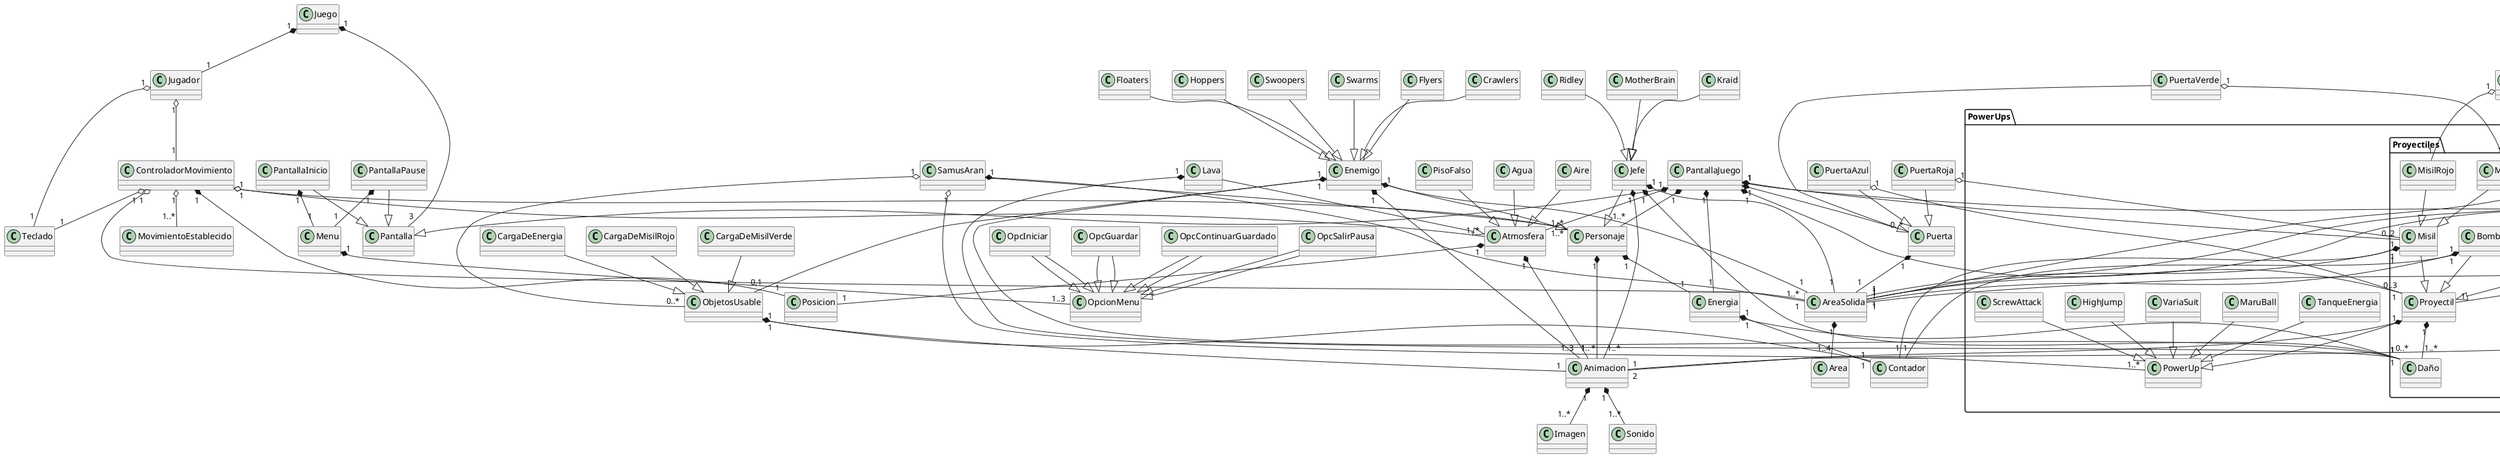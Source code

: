 @startuml Metroid

class Juego 
class Jugador

class Pantalla
class PantallaPause
class PantallaJuego
class PantallaInicio
class Menu
class OpcionMenu
class OpcIniciar
class OpcGuardar
class OpcContinuarGuardado
class OpcSalirPausa

class Piso
class PisoSolido
class PisoQuebradiso
class PisoDestruibleMisilRojo
class PisoDestruibleMisilVerde
class PisoDestruibleDash

package PowerUps{
class PowerUp
class TanqueEnergia
class MaruBall
Class VariaSuit
class HighJump
class ScrewAttack

package Proyectiles{
class Proyectil
class Daño
class Beam
class LongBeam
class IceBeam
class WaveBeam
class ShortBeam
class Bombs
class Misil
class MisilRojo
class MisilVerde
}
}

Class Puerta
class PuertaAzul
class PuertaRoja
class PuertaVerde

class Contador
class ControladorMovimiento
class Posicion
class AreaSolida
class Area
class MovimientoEstablecido
class Teclado

class Personaje
class Enemigo
class Floaters
class Hoppers
class Swoopers
class Swarms
class Flyers
class Crawlers
class Jefe
class Ridley
class MotherBrain
class Kraid
class SamusAran 
class Energia


class ObjetosUsable
class CargaDeEnergia
class CargaDeMisilRojo
class CargaDeMisilVerde

class Atmosfera
class Agua
class Lava 
class Aire
class PisoFalso

class Animacion
class Imagen
class Sonido

Juego "1" *-- "1" Jugador
Juego "1" *-- " 3" Pantalla
Jugador "1" o-- "1" Teclado
Jugador "1" o-- "1" ControladorMovimiento

PantallaJuego --|> Pantalla
PantallaPause --|> Pantalla
PantallaJuego "1" *-- "1..*" Atmosfera
PantallaJuego  "1" *-- "1..*" Personaje
PantallaJuego "1" *-- "1..*" Piso
PantallaJuego "1" *-- "0..*" Puerta
PantallaJuego "1" *-- "0..3" Proyectil
PantallaJuego "1" *-- "1" Energia
PantallaJuego "1" *-- "0..2" Misil
PantallaPause "1" *-- "1" Menu

Menu "1"*-- "1..3" OpcionMenu
OpcIniciar --|> OpcionMenu
OpcGuardar --|> OpcionMenu
OpcContinuarGuardado --|> OpcionMenu
OpcSalirPausa --|> OpcionMenu
PantallaInicio "1" *-- "1" Menu
PantallaInicio --|> Pantalla
OpcIniciar --|> OpcionMenu
OpcGuardar --|> OpcionMenu
OpcContinuarGuardado --|> OpcionMenu
OpcSalirPausa --|> OpcionMenu


Piso "1" *-- "1" Animacion
Piso "1" *-- "1" AreaSolida
PisoSolido --|> Piso
PisoDestruibleMisilRojo --|> Piso
PisoDestruibleMisilVerde --|> Piso
PisoDestruibleDash --|> Piso
PisoQuebradiso --|> Piso

PisoDestruibleMisilRojo "1" o-- "1" MisilRojo
PisoDestruibleMisilVerde "1" o-- "1" MisilVerde
PisoQuebradiso "1" o-- "1" Proyectil

SamusAran "1" o-- "1..*" PowerUp
TanqueEnergia --|> PowerUp
MaruBall --|> PowerUp
VariaSuit --|> PowerUp
HighJump --|> PowerUp
ScrewAttack --|> PowerUp

Proyectil "1" *-- "1..*" Daño
Proyectil "1" *-- "2" Animacion
Proyectil --|> PowerUp
Beam --|> Proyectil
Misil --|> Proyectil
Misil "1" *-- "1" Contador
Bombs "1" *-- "1" Contador
MisilRojo --|> Misil
MisilVerde --|> Misil
Bombs --|> Proyectil
ShortBeam --|> Beam
IceBeam --|> Beam
LongBeam --|> Beam
WaveBeam --|> Beam
Misil "1" *-- "1" AreaSolida
Bombs "1" *-- "1" AreaSolida
IceBeam  "1" *-- "1" AreaSolida
ShortBeam "1" *-- "1" AreaSolida
LongBeam "1" *-- "1" AreaSolida
AreaSolida "1" *-- "1..4" Area



ObjetosUsable "1" *-- "1" Animacion
ObjetosUsable "1" *-- "1" Contador
CargaDeEnergia --|> ObjetosUsable
CargaDeMisilRojo --|> ObjetosUsable
CargaDeMisilVerde --|> ObjetosUsable

Atmosfera "1" *-- "1" Animacion 
Atmosfera "1" *-- "1" Posicion
Agua --|> Atmosfera
Lava --|> Atmosfera
Aire --|>Atmosfera
Lava "1" *-- "1" Daño
PisoFalso --|> Atmosfera

Enemigo --|> Personaje
Jefe --|> Personaje
SamusAran --|> Personaje
ControladorMovimiento "1" o-- "1..*" Personaje
Enemigo  "1" *-- "0,1" ObjetosUsable
SamusAran "1" o-- "0..*" ObjetosUsable
Personaje "1" *-- "1" Energia
Energia "1" o-- "0..*" Daño
Energia "1" *-- "1" Contador
SamusAran "1" *-- "1" AreaSolida
Personaje "1" *-- "1.. *" Animacion

Floaters --|> Enemigo
Hoppers --|> Enemigo
Swoopers --|> Enemigo
Swarms --|> Enemigo
Flyers --|> Enemigo
Crawlers --|> Enemigo
MotherBrain --|> Jefe
Ridley --|> Jefe
Kraid --|> Jefe
Enemigo "1" *-- "1" Daño
Enemigo "1" *-- "1" AreaSolida
Enemigo "1" *-- "1..3" Animacion
Jefe "1" *-- "1" Daño
Jefe "1" *-- "1" AreaSolida
Jefe "1" *-- "1..*" Animacion 

ControladorMovimiento "1" *-- "1" Posicion
ControladorMovimiento "1" o-- "1..*" AreaSolida
ControladorMovimiento "1" o-- "1..*" MovimientoEstablecido
ControladorMovimiento "1" o-- "1" Teclado
ControladorMovimiento "1" o-- "1..*" Atmosfera

PuertaAzul --|> Puerta
PuertaVerde--|> Puerta
PuertaRoja --|> Puerta

Puerta "1" *-- "1" AreaSolida
PuertaAzul "1" o-- "1" Proyectil
PuertaRoja "1" o-- "1" Misil
PuertaVerde "1" o-- "1" MisilVerde


Animacion "1" *-- "1..*" Imagen
Animacion "1" *-- "1..*" Sonido

